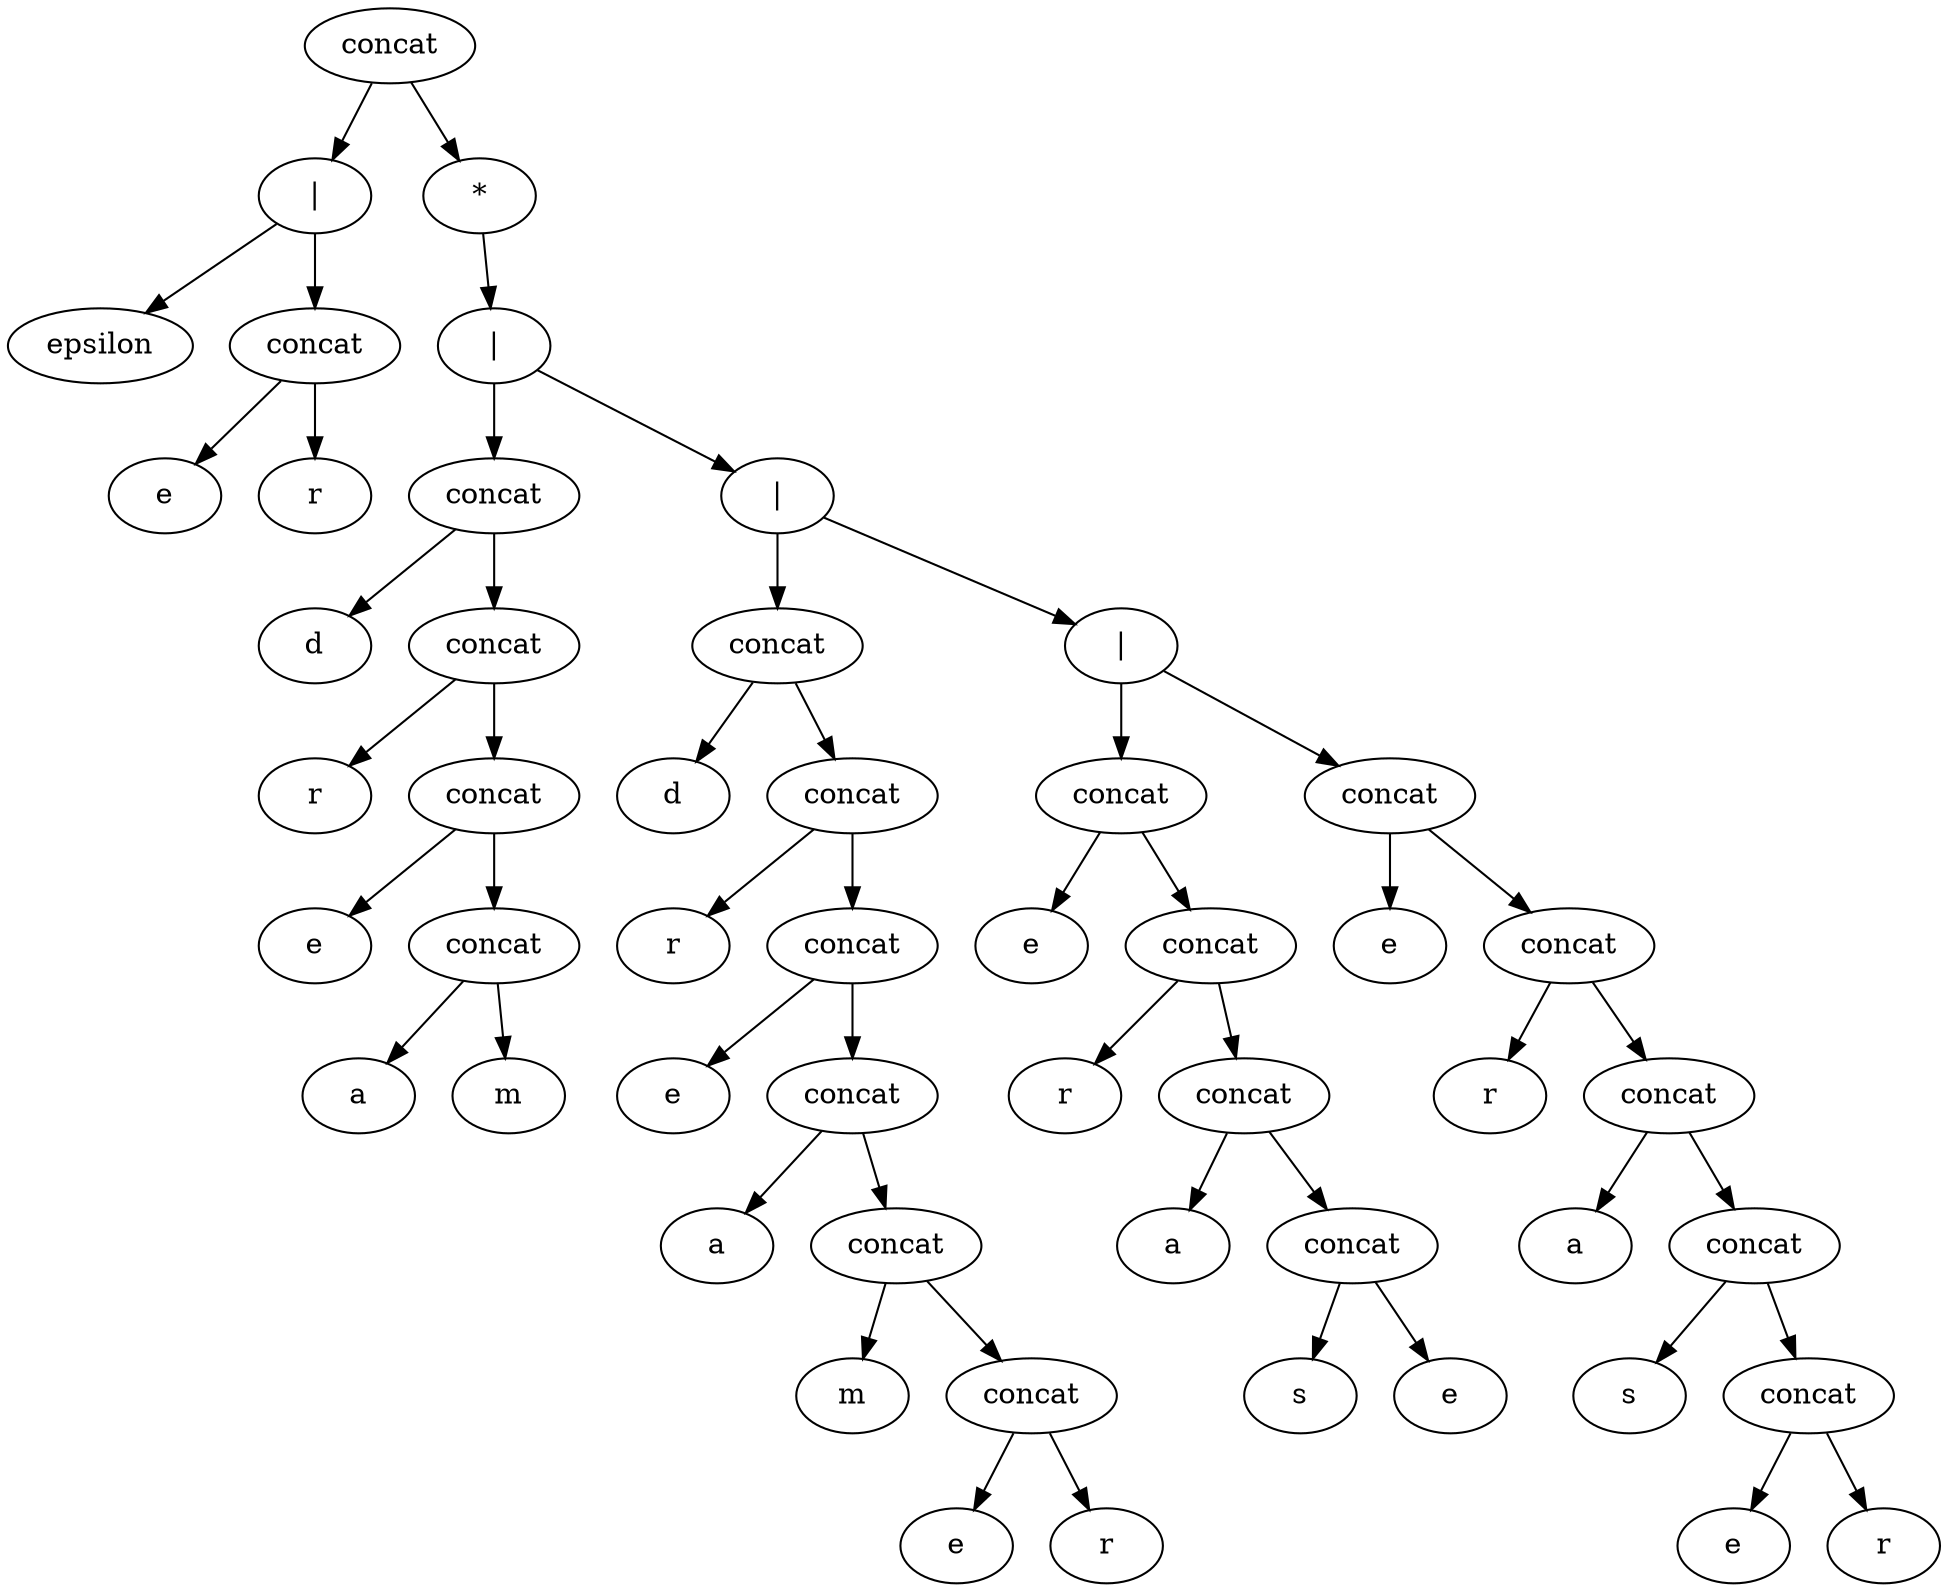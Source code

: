 digraph G {
  ltknrwhgkuaalaynblrqpdubjawlgq [label="concat"];
  ltknrwhgkuaalaynblrqpdubjawlgq -> szzdgsyxylyyqpthiwvjacjfyqxkmi;
  szzdgsyxylyyqpthiwvjacjfyqxkmi [label="|"];
  szzdgsyxylyyqpthiwvjacjfyqxkmi -> zkzzurtdevhrukvlmihcblalnbtpwm;
  zkzzurtdevhrukvlmihcblalnbtpwm [label="epsilon"];
  szzdgsyxylyyqpthiwvjacjfyqxkmi -> jmvflbwpiuuimvfhlexlvcvqaqhyor;
  jmvflbwpiuuimvfhlexlvcvqaqhyor [label="concat"];
  jmvflbwpiuuimvfhlexlvcvqaqhyor -> xiinsvlsurxtnnivfjjkevhzccrveb;
  xiinsvlsurxtnnivfjjkevhzccrveb [label="e"];
  jmvflbwpiuuimvfhlexlvcvqaqhyor -> pktjeoooleallwenefntyxafbqidoo;
  pktjeoooleallwenefntyxafbqidoo [label="r"];
  ltknrwhgkuaalaynblrqpdubjawlgq -> nwmxvoerildyvwiakmydzzfcqqknid;
  nwmxvoerildyvwiakmydzzfcqqknid [label="*"];
  nwmxvoerildyvwiakmydzzfcqqknid -> ipztzslounzjusdinsamwqtkqnlshs;
  ipztzslounzjusdinsamwqtkqnlshs [label="|"];
  ipztzslounzjusdinsamwqtkqnlshs -> amtersdccopxjkpsniqlihpskpcici;
  amtersdccopxjkpsniqlihpskpcici [label="concat"];
  amtersdccopxjkpsniqlihpskpcici -> mhejhbjzcfeuozhlcuiobrcjijhrhz;
  mhejhbjzcfeuozhlcuiobrcjijhrhz [label="d"];
  amtersdccopxjkpsniqlihpskpcici -> uofevwxsglvqrpnxvbczhfzofmlwuk;
  uofevwxsglvqrpnxvbczhfzofmlwuk [label="concat"];
  uofevwxsglvqrpnxvbczhfzofmlwuk -> wsawnqppkaxtlyjrsihxrgoiauolxc;
  wsawnqppkaxtlyjrsihxrgoiauolxc [label="r"];
  uofevwxsglvqrpnxvbczhfzofmlwuk -> hebaresnflwpjvcfcvmopqgsybwqrq;
  hebaresnflwpjvcfcvmopqgsybwqrq [label="concat"];
  hebaresnflwpjvcfcvmopqgsybwqrq -> egayqiebyoqbqcnvkzzrklnpmgdhlr;
  egayqiebyoqbqcnvkzzrklnpmgdhlr [label="e"];
  hebaresnflwpjvcfcvmopqgsybwqrq -> ktzniplboltqvafxqsetpwpemelffa;
  ktzniplboltqvafxqsetpwpemelffa [label="concat"];
  ktzniplboltqvafxqsetpwpemelffa -> hunkcqmnpisimmktehgzccmuxrsttp;
  hunkcqmnpisimmktehgzccmuxrsttp [label="a"];
  ktzniplboltqvafxqsetpwpemelffa -> cvvmxhywfmwcxoqilvilbgocizrict;
  cvvmxhywfmwcxoqilvilbgocizrict [label="m"];
  ipztzslounzjusdinsamwqtkqnlshs -> toawvirmodkobvrjijhtlnbfrkiktu;
  toawvirmodkobvrjijhtlnbfrkiktu [label="|"];
  toawvirmodkobvrjijhtlnbfrkiktu -> dpehyojkfcmlqbgakgcecpgkgfqlhe;
  dpehyojkfcmlqbgakgcecpgkgfqlhe [label="concat"];
  dpehyojkfcmlqbgakgcecpgkgfqlhe -> reridaejxegqvhvuxtccvrhalgarda;
  reridaejxegqvhvuxtccvrhalgarda [label="d"];
  dpehyojkfcmlqbgakgcecpgkgfqlhe -> pfreyhjqbvdmpdgwcdsrafcjwpylwa;
  pfreyhjqbvdmpdgwcdsrafcjwpylwa [label="concat"];
  pfreyhjqbvdmpdgwcdsrafcjwpylwa -> ziyuzwoihcqzsbhocswogssfjzbfhh;
  ziyuzwoihcqzsbhocswogssfjzbfhh [label="r"];
  pfreyhjqbvdmpdgwcdsrafcjwpylwa -> vfyantbehyeuyrfbaxjiybghjvjdnn;
  vfyantbehyeuyrfbaxjiybghjvjdnn [label="concat"];
  vfyantbehyeuyrfbaxjiybghjvjdnn -> mfkjryuzkcxyahnwubbvolckbwkwdj;
  mfkjryuzkcxyahnwubbvolckbwkwdj [label="e"];
  vfyantbehyeuyrfbaxjiybghjvjdnn -> roqhhpkxlsikfhzpjqemrrbtuzxrdx;
  roqhhpkxlsikfhzpjqemrrbtuzxrdx [label="concat"];
  roqhhpkxlsikfhzpjqemrrbtuzxrdx -> xcwnncummnssdzhxjsteuyyelmukqc;
  xcwnncummnssdzhxjsteuyyelmukqc [label="a"];
  roqhhpkxlsikfhzpjqemrrbtuzxrdx -> dmxmlmxrjzygecxqdauhgvtsxlyndq;
  dmxmlmxrjzygecxqdauhgvtsxlyndq [label="concat"];
  dmxmlmxrjzygecxqdauhgvtsxlyndq -> uwlktazerupgnqerlwvvwndzlartsp;
  uwlktazerupgnqerlwvvwndzlartsp [label="m"];
  dmxmlmxrjzygecxqdauhgvtsxlyndq -> mesxvxivvwbcwhbapbfxxvmbryznlk;
  mesxvxivvwbcwhbapbfxxvmbryznlk [label="concat"];
  mesxvxivvwbcwhbapbfxxvmbryznlk -> ksozjzsezaanvgdegvdrwdrfxtrdsm;
  ksozjzsezaanvgdegvdrwdrfxtrdsm [label="e"];
  mesxvxivvwbcwhbapbfxxvmbryznlk -> kzriniobyuttcsulelukarfyozimzx;
  kzriniobyuttcsulelukarfyozimzx [label="r"];
  toawvirmodkobvrjijhtlnbfrkiktu -> eyklnwbidlkrridxrkseslgcgbmdte;
  eyklnwbidlkrridxrkseslgcgbmdte [label="|"];
  eyklnwbidlkrridxrkseslgcgbmdte -> ryfuykfgxroukatsffwwzcashqglul;
  ryfuykfgxroukatsffwwzcashqglul [label="concat"];
  ryfuykfgxroukatsffwwzcashqglul -> rfbtuxgttphqyafjgomczhimmzkiqw;
  rfbtuxgttphqyafjgomczhimmzkiqw [label="e"];
  ryfuykfgxroukatsffwwzcashqglul -> ylpbjqarqxpgjvqxbiwpnmeifyahrs;
  ylpbjqarqxpgjvqxbiwpnmeifyahrs [label="concat"];
  ylpbjqarqxpgjvqxbiwpnmeifyahrs -> pmhrvrbqkfszxhbbglcznotdhtqmal;
  pmhrvrbqkfszxhbbglcznotdhtqmal [label="r"];
  ylpbjqarqxpgjvqxbiwpnmeifyahrs -> sjoijkdowemqebsjkbtokcewnblbjq;
  sjoijkdowemqebsjkbtokcewnblbjq [label="concat"];
  sjoijkdowemqebsjkbtokcewnblbjq -> jgfoqhclkepqritltnnwhclwpoerre;
  jgfoqhclkepqritltnnwhclwpoerre [label="a"];
  sjoijkdowemqebsjkbtokcewnblbjq -> gjxkthhyjipvdxqvfxvopkbrpyquai;
  gjxkthhyjipvdxqvfxvopkbrpyquai [label="concat"];
  gjxkthhyjipvdxqvfxvopkbrpyquai -> btbtcskomnfgyblejnjqoimlttaelh;
  btbtcskomnfgyblejnjqoimlttaelh [label="s"];
  gjxkthhyjipvdxqvfxvopkbrpyquai -> xxzqkzbkwtaxszoavzlaufekxthgfy;
  xxzqkzbkwtaxszoavzlaufekxthgfy [label="e"];
  eyklnwbidlkrridxrkseslgcgbmdte -> opcfezvkirzssbbhlfdzekaiqjofys;
  opcfezvkirzssbbhlfdzekaiqjofys [label="concat"];
  opcfezvkirzssbbhlfdzekaiqjofys -> swjrcgrgtebsrsylxhfqduyfbhkucd;
  swjrcgrgtebsrsylxhfqduyfbhkucd [label="e"];
  opcfezvkirzssbbhlfdzekaiqjofys -> asugolxepqcrhgmzpeburyqfuyibxx;
  asugolxepqcrhgmzpeburyqfuyibxx [label="concat"];
  asugolxepqcrhgmzpeburyqfuyibxx -> titmwhnbusbbqwduugiqgyqaakviws;
  titmwhnbusbbqwduugiqgyqaakviws [label="r"];
  asugolxepqcrhgmzpeburyqfuyibxx -> pgcexyiwplnyxzvskimxlkunilzoek;
  pgcexyiwplnyxzvskimxlkunilzoek [label="concat"];
  pgcexyiwplnyxzvskimxlkunilzoek -> kmihenwkjjfhnggtuarwetaqzabfvz;
  kmihenwkjjfhnggtuarwetaqzabfvz [label="a"];
  pgcexyiwplnyxzvskimxlkunilzoek -> tiufehxmbsyaxxuhxaduvjqsasozcd;
  tiufehxmbsyaxxuhxaduvjqsasozcd [label="concat"];
  tiufehxmbsyaxxuhxaduvjqsasozcd -> jaofkyaxkuhceknkirwnsidotjjjsj;
  jaofkyaxkuhceknkirwnsidotjjjsj [label="s"];
  tiufehxmbsyaxxuhxaduvjqsasozcd -> cgjtrfdinmyqkrjanyfdyzcvjsqjhq;
  cgjtrfdinmyqkrjanyfdyzcvjsqjhq [label="concat"];
  cgjtrfdinmyqkrjanyfdyzcvjsqjhq -> qfpxtkwiytzbpfuymyurquojdkkkzi;
  qfpxtkwiytzbpfuymyurquojdkkkzi [label="e"];
  cgjtrfdinmyqkrjanyfdyzcvjsqjhq -> xwecaypumsxhgjlmpcqyavojlvortg;
  xwecaypumsxhgjlmpcqyavojlvortg [label="r"];
}

